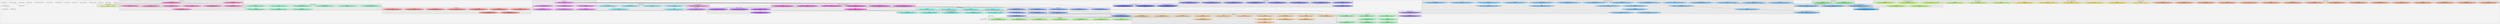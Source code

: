 digraph G {
    graph [rankdir=TB, clusterrank="local"];
    subgraph cluster_G {

        graph [style="filled,rounded",fillcolor="#80808018", label=""];
        detectron__utils__blob [label="detectron.utils.blob", style="filled", fillcolor="#ffffffb2", fontcolor="#000000", group="0"];
        detectron__utils__boxes [label="detectron.utils.boxes", style="filled", fillcolor="#ffffffb2", fontcolor="#000000", group="1"];
        detectron__utils__c2 [label="detectron.utils.c2", style="filled", fillcolor="#ffffffb2", fontcolor="#000000", group="2"];
        detectron__utils__collections [label="detectron.utils.collections", style="filled", fillcolor="#ffffffb2", fontcolor="#000000", group="3"];
        detectron__utils__colormap [label="detectron.utils.colormap", style="filled", fillcolor="#ffffffb2", fontcolor="#000000", group="4"];
        detectron__utils__coordinator [label="detectron.utils.coordinator", style="filled", fillcolor="#ffffffb2", fontcolor="#000000", group="5"];
        detectron__utils__env [label="detectron.utils.env", style="filled", fillcolor="#ffffffb2", fontcolor="#000000", group="6"];
        detectron__utils__image [label="detectron.utils.image", style="filled", fillcolor="#ffffffb2", fontcolor="#000000", group="7"];
        detectron__utils__io [label="detectron.utils.io", style="filled", fillcolor="#ffffffb2", fontcolor="#000000", group="8"];
        detectron__utils__keypoints [label="detectron.utils.keypoints", style="filled", fillcolor="#ffffffb2", fontcolor="#000000", group="9"];
        detectron__utils__logging [label="detectron.utils.logging", style="filled", fillcolor="#ffffffb2", fontcolor="#000000", group="10"];
        detectron__utils__lr_policy [label="detectron.utils.lr_policy", style="filled", fillcolor="#ffffffb2", fontcolor="#000000", group="11"];
        detectron__utils__model_convert_utils [label="detectron.utils.model_convert_utils", style="filled", fillcolor="#ffffffb2", fontcolor="#000000", group="12"];
        detectron__utils__net [label="detectron.utils.net", style="filled", fillcolor="#ffffffb2", fontcolor="#000000", group="13"];
        detectron__utils__segms [label="detectron.utils.segms", style="filled", fillcolor="#ffffffb2", fontcolor="#000000", group="14"];
        detectron__utils__subprocess [label="detectron.utils.subprocess", style="filled", fillcolor="#ffffffb2", fontcolor="#000000", group="15"];
        detectron__utils__timer [label="detectron.utils.timer", style="filled", fillcolor="#ffffffb2", fontcolor="#000000", group="16"];
        detectron__utils__train [label="detectron.utils.train", style="filled", fillcolor="#ffffffb2", fontcolor="#000000", group="17"];
        detectron__utils__training_stats [label="detectron.utils.training_stats", style="filled", fillcolor="#ffffffb2", fontcolor="#000000", group="18"];
        detectron__utils__vis [label="detectron.utils.vis", style="filled", fillcolor="#ffffffb2", fontcolor="#000000", group="19"];
        subgraph cluster_detectron__utils__blob {

            graph [style="filled,rounded",fillcolor="#80808018", label="detectron.utils.blob"];
            detectron__utils__blob__deserialize [label="deserialize\n(/home/avijit/github/Detectron/detectron/utils/blob.py:177)", style="filled", fillcolor="#ff6565b2", fontcolor="#000000", group="0"];
        }
        subgraph cluster_detectron__utils__blob {

            graph [style="filled,rounded",fillcolor="#80808018", label="detectron.utils.blob"];
            detectron__utils__blob__get_image_blob [label="get_image_blob\n(/home/avijit/github/Detectron/detectron/utils/blob.py:40)", style="filled", fillcolor="#ff6565b2", fontcolor="#000000", group="0"];
        }
        subgraph cluster_detectron__utils__blob {

            graph [style="filled,rounded",fillcolor="#80808018", label="detectron.utils.blob"];
            detectron__utils__blob__get_loss_gradients [label="get_loss_gradients\n(/home/avijit/github/Detectron/detectron/utils/blob.py:161)", style="filled", fillcolor="#ff6565b2", fontcolor="#000000", group="0"];
        }
        subgraph cluster_detectron__utils__blob {

            graph [style="filled,rounded",fillcolor="#80808018", label="detectron.utils.blob"];
            detectron__utils__blob__im_list_to_blob [label="im_list_to_blob\n(/home/avijit/github/Detectron/detectron/utils/blob.py:67)", style="filled", fillcolor="#ff6565b2", fontcolor="#000000", group="0"];
        }
        subgraph cluster_detectron__utils__blob {

            graph [style="filled,rounded",fillcolor="#80808018", label="detectron.utils.blob"];
            detectron__utils__blob__ones [label="ones\n(/home/avijit/github/Detectron/detectron/utils/blob.py:135)", style="filled", fillcolor="#ff6565b2", fontcolor="#000000", group="0"];
        }
        subgraph cluster_detectron__utils__blob {

            graph [style="filled,rounded",fillcolor="#80808018", label="detectron.utils.blob"];
            detectron__utils__blob__prep_im_for_blob [label="prep_im_for_blob\n(/home/avijit/github/Detectron/detectron/utils/blob.py:100)", style="filled", fillcolor="#ff6565b2", fontcolor="#000000", group="0"];
        }
        subgraph cluster_detectron__utils__blob {

            graph [style="filled,rounded",fillcolor="#80808018", label="detectron.utils.blob"];
            detectron__utils__blob__py_op_copy_blob [label="py_op_copy_blob\n(/home/avijit/github/Detectron/detectron/utils/blob.py:142)", style="filled", fillcolor="#ff6565b2", fontcolor="#000000", group="0"];
        }
        subgraph cluster_detectron__utils__blob {

            graph [style="filled,rounded",fillcolor="#80808018", label="detectron.utils.blob"];
            detectron__utils__blob__serialize [label="serialize\n(/home/avijit/github/Detectron/detectron/utils/blob.py:170)", style="filled", fillcolor="#ff6565b2", fontcolor="#000000", group="0"];
        }
        subgraph cluster_detectron__utils__blob {

            graph [style="filled,rounded",fillcolor="#80808018", label="detectron.utils.blob"];
            detectron__utils__blob__zeros [label="zeros\n(/home/avijit/github/Detectron/detectron/utils/blob.py:128)", style="filled", fillcolor="#ff6565b2", fontcolor="#000000", group="0"];
        }
        subgraph cluster_detectron__utils__boxes {

            graph [style="filled,rounded",fillcolor="#80808018", label="detectron.utils.boxes"];
            detectron__utils__boxes__aspect_ratio [label="aspect_ratio\n(/home/avijit/github/Detectron/detectron/utils/boxes.py:254)", style="filled", fillcolor="#ff9165b2", fontcolor="#000000", group="1"];
        }
        subgraph cluster_detectron__utils__boxes {

            graph [style="filled,rounded",fillcolor="#80808018", label="detectron.utils.boxes"];
            detectron__utils__boxes__bbox_transform [label="bbox_transform\n(/home/avijit/github/Detectron/detectron/utils/boxes.py:150)", style="filled", fillcolor="#ff9165b2", fontcolor="#000000", group="1"];
        }
        subgraph cluster_detectron__utils__boxes {

            graph [style="filled,rounded",fillcolor="#80808018", label="detectron.utils.boxes"];
            detectron__utils__boxes__bbox_transform_inv [label="bbox_transform_inv\n(/home/avijit/github/Detectron/detectron/utils/boxes.py:193)", style="filled", fillcolor="#ff9165b2", fontcolor="#000000", group="1"];
        }
        subgraph cluster_detectron__utils__boxes {

            graph [style="filled,rounded",fillcolor="#80808018", label="detectron.utils.boxes"];
            detectron__utils__boxes__box_voting [label="box_voting\n(/home/avijit/github/Detectron/detectron/utils/boxes.py:262)", style="filled", fillcolor="#ff9165b2", fontcolor="#000000", group="1"];
        }
        subgraph cluster_detectron__utils__boxes {

            graph [style="filled,rounded",fillcolor="#80808018", label="detectron.utils.boxes"];
            detectron__utils__boxes__boxes_area [label="boxes_area\n(/home/avijit/github/Detectron/detectron/utils/boxes.py:57)", style="filled", fillcolor="#ff9165b2", fontcolor="#000000", group="1"];
        }
        subgraph cluster_detectron__utils__boxes {

            graph [style="filled,rounded",fillcolor="#80808018", label="detectron.utils.boxes"];
            detectron__utils__boxes__clip_boxes_to_image [label="clip_boxes_to_image\n(/home/avijit/github/Detectron/detectron/utils/boxes.py:116)", style="filled", fillcolor="#ff9165b2", fontcolor="#000000", group="1"];
        }
        subgraph cluster_detectron__utils__boxes {

            graph [style="filled,rounded",fillcolor="#80808018", label="detectron.utils.boxes"];
            detectron__utils__boxes__clip_tiled_boxes [label="clip_tiled_boxes\n(/home/avijit/github/Detectron/detectron/utils/boxes.py:132)", style="filled", fillcolor="#ff9165b2", fontcolor="#000000", group="1"];
        }
        subgraph cluster_detectron__utils__boxes {

            graph [style="filled,rounded",fillcolor="#80808018", label="detectron.utils.boxes"];
            detectron__utils__boxes__clip_xyxy_to_image [label="clip_xyxy_to_image\n(/home/avijit/github/Detectron/detectron/utils/boxes.py:123)", style="filled", fillcolor="#ff9165b2", fontcolor="#000000", group="1"];
        }
        subgraph cluster_detectron__utils__boxes {

            graph [style="filled,rounded",fillcolor="#80808018", label="detectron.utils.boxes"];
            detectron__utils__boxes__expand_boxes [label="expand_boxes\n(/home/avijit/github/Detectron/detectron/utils/boxes.py:227)", style="filled", fillcolor="#ff9165b2", fontcolor="#000000", group="1"];
        }
        subgraph cluster_detectron__utils__boxes {

            graph [style="filled,rounded",fillcolor="#80808018", label="detectron.utils.boxes"];
            detectron__utils__boxes__filter_small_boxes [label="filter_small_boxes\n(/home/avijit/github/Detectron/detectron/utils/boxes.py:108)", style="filled", fillcolor="#ff9165b2", fontcolor="#000000", group="1"];
        }
        subgraph cluster_detectron__utils__boxes {

            graph [style="filled,rounded",fillcolor="#80808018", label="detectron.utils.boxes"];
            detectron__utils__boxes__flip_boxes [label="flip_boxes\n(/home/avijit/github/Detectron/detectron/utils/boxes.py:246)", style="filled", fillcolor="#ff9165b2", fontcolor="#000000", group="1"];
        }
        subgraph cluster_detectron__utils__boxes {

            graph [style="filled,rounded",fillcolor="#80808018", label="detectron.utils.boxes"];
            detectron__utils__boxes__nms [label="nms\n(/home/avijit/github/Detectron/detectron/utils/boxes.py:314)", style="filled", fillcolor="#ff9165b2", fontcolor="#000000", group="1"];
        }
        subgraph cluster_detectron__utils__boxes {

            graph [style="filled,rounded",fillcolor="#80808018", label="detectron.utils.boxes"];
            detectron__utils__boxes__soft_nms [label="soft_nms\n(/home/avijit/github/Detectron/detectron/utils/boxes.py:321)", style="filled", fillcolor="#ff9165b2", fontcolor="#000000", group="1"];
        }
        subgraph cluster_detectron__utils__boxes {

            graph [style="filled,rounded",fillcolor="#80808018", label="detectron.utils.boxes"];
            detectron__utils__boxes__unique_boxes [label="unique_boxes\n(/home/avijit/github/Detectron/detectron/utils/boxes.py:66)", style="filled", fillcolor="#ff9165b2", fontcolor="#000000", group="1"];
        }
        subgraph cluster_detectron__utils__boxes {

            graph [style="filled,rounded",fillcolor="#80808018", label="detectron.utils.boxes"];
            detectron__utils__boxes__xywh_to_xyxy [label="xywh_to_xyxy\n(/home/avijit/github/Detectron/detectron/utils/boxes.py:74)", style="filled", fillcolor="#ff9165b2", fontcolor="#000000", group="1"];
        }
        subgraph cluster_detectron__utils__boxes {

            graph [style="filled,rounded",fillcolor="#80808018", label="detectron.utils.boxes"];
            detectron__utils__boxes__xyxy_to_xywh [label="xyxy_to_xywh\n(/home/avijit/github/Detectron/detectron/utils/boxes.py:92)", style="filled", fillcolor="#ff9165b2", fontcolor="#000000", group="1"];
        }
        subgraph cluster_detectron__utils__c2 {

            graph [style="filled,rounded",fillcolor="#80808018", label="detectron.utils.c2"];
            detectron__utils__c2__BlobReferenceList [label="BlobReferenceList\n(/home/avijit/github/Detectron/detectron/utils/c2.py:82)", style="filled", fillcolor="#ffbd65b2", fontcolor="#000000", group="2"];
        }
        subgraph cluster_detectron__utils__c2 {

            graph [style="filled,rounded",fillcolor="#80808018", label="detectron.utils.c2"];
            detectron__utils__c2__CpuScope [label="CpuScope\n(/home/avijit/github/Detectron/detectron/utils/c2.py:129)", style="filled", fillcolor="#ffbd65b2", fontcolor="#000000", group="2"];
        }
        subgraph cluster_detectron__utils__c2 {

            graph [style="filled,rounded",fillcolor="#80808018", label="detectron.utils.c2"];
            detectron__utils__c2__CudaDevice [label="CudaDevice\n(/home/avijit/github/Detectron/detectron/utils/c2.py:137)", style="filled", fillcolor="#ffbd65b2", fontcolor="#000000", group="2"];
        }
        subgraph cluster_detectron__utils__c2 {

            graph [style="filled,rounded",fillcolor="#80808018", label="detectron.utils.c2"];
            detectron__utils__c2__CudaScope [label="CudaScope\n(/home/avijit/github/Detectron/detectron/utils/c2.py:121)", style="filled", fillcolor="#ffbd65b2", fontcolor="#000000", group="2"];
        }
        subgraph cluster_detectron__utils__c2 {

            graph [style="filled,rounded",fillcolor="#80808018", label="detectron.utils.c2"];
            detectron__utils__c2__GpuNameScope [label="GpuNameScope\n(/home/avijit/github/Detectron/detectron/utils/c2.py:114)", style="filled", fillcolor="#ffbd65b2", fontcolor="#000000", group="2"];
        }
        subgraph cluster_detectron__utils__c2 {

            graph [style="filled,rounded",fillcolor="#80808018", label="detectron.utils.c2"];
            detectron__utils__c2__NamedCudaScope [label="NamedCudaScope\n(/home/avijit/github/Detectron/detectron/utils/c2.py:105)", style="filled", fillcolor="#ffbd65b2", fontcolor="#000000", group="2"];
        }
        subgraph cluster_detectron__utils__c2 {

            graph [style="filled,rounded",fillcolor="#80808018", label="detectron.utils.c2"];
            detectron__utils__c2__SuffixNet [label="SuffixNet\n(/home/avijit/github/Detectron/detectron/utils/c2.py:53)", style="filled", fillcolor="#ffbd65b2", fontcolor="#000000", group="2"];
        }
        subgraph cluster_detectron__utils__c2 {

            graph [style="filled,rounded",fillcolor="#80808018", label="detectron.utils.c2"];
            detectron__utils__c2__UnscopeName [label="UnscopeName\n(/home/avijit/github/Detectron/detectron/utils/c2.py:97)", style="filled", fillcolor="#ffbd65b2", fontcolor="#000000", group="2"];
        }
        subgraph cluster_detectron__utils__c2 {

            graph [style="filled,rounded",fillcolor="#80808018", label="detectron.utils.c2"];
            detectron__utils__c2__const_fill [label="const_fill\n(/home/avijit/github/Detectron/detectron/utils/c2.py:147)", style="filled", fillcolor="#ffbd65b2", fontcolor="#000000", group="2"];
        }
        subgraph cluster_detectron__utils__c2 {

            graph [style="filled,rounded",fillcolor="#80808018", label="detectron.utils.c2"];
            detectron__utils__c2__gauss_fill [label="gauss_fill\n(/home/avijit/github/Detectron/detectron/utils/c2.py:142)", style="filled", fillcolor="#ffbd65b2", fontcolor="#000000", group="2"];
        }
        subgraph cluster_detectron__utils__c2 {

            graph [style="filled,rounded",fillcolor="#80808018", label="detectron.utils.c2"];
            detectron__utils__c2__get_nvidia_info [label="get_nvidia_info\n(/home/avijit/github/Detectron/detectron/utils/c2.py:152)", style="filled", fillcolor="#ffbd65b2", fontcolor="#000000", group="2"];
        }
        subgraph cluster_detectron__utils__c2 {

            graph [style="filled,rounded",fillcolor="#80808018", label="detectron.utils.c2"];
            detectron__utils__c2__get_nvidia_smi_output [label="get_nvidia_smi_output\n(/home/avijit/github/Detectron/detectron/utils/c2.py:160)", style="filled", fillcolor="#ffbd65b2", fontcolor="#000000", group="2"];
        }
        subgraph cluster_detectron__utils__c2 {

            graph [style="filled,rounded",fillcolor="#80808018", label="detectron.utils.c2"];
            detectron__utils__c2__import_contrib_ops [label="import_contrib_ops\n(/home/avijit/github/Detectron/detectron/utils/c2.py:36)", style="filled", fillcolor="#ffbd65b2", fontcolor="#000000", group="2"];
        }
        subgraph cluster_detectron__utils__c2 {

            graph [style="filled,rounded",fillcolor="#80808018", label="detectron.utils.c2"];
            detectron__utils__c2__import_custom_ops [label="import_custom_ops\n(/home/avijit/github/Detectron/detectron/utils/c2.py:47)", style="filled", fillcolor="#ffbd65b2", fontcolor="#000000", group="2"];
        }
        subgraph cluster_detectron__utils__c2 {

            graph [style="filled,rounded",fillcolor="#80808018", label="detectron.utils.c2"];
            detectron__utils__c2__import_detectron_ops [label="import_detectron_ops\n(/home/avijit/github/Detectron/detectron/utils/c2.py:41)", style="filled", fillcolor="#ffbd65b2", fontcolor="#000000", group="2"];
        }
        subgraph cluster_detectron__utils__collections {

            graph [style="filled,rounded",fillcolor="#80808018", label="detectron.utils.collections"];
            detectron__utils__collections__AttrDict [label="AttrDict\n(/home/avijit/github/Detectron/detectron/utils/collections.py:24)", style="filled", fillcolor="#ffe965b2", fontcolor="#000000", group="3"];
        }
        subgraph cluster_detectron__utils__collections__AttrDict {

            graph [style="filled,rounded",fillcolor="#80808018", label="detectron.utils.collections.AttrDict"];
            detectron__utils__collections__AttrDict____getattr__ [label="__getattr__\n(/home/avijit/github/Detectron/detectron/utils/collections.py:32)", style="filled", fillcolor="#ffe132b2", fontcolor="#000000", group="3"];
        }
        subgraph cluster_detectron__utils__collections__AttrDict {

            graph [style="filled,rounded",fillcolor="#80808018", label="detectron.utils.collections.AttrDict"];
            detectron__utils__collections__AttrDict____init__ [label="__init__\n(/home/avijit/github/Detectron/detectron/utils/collections.py:28)", style="filled", fillcolor="#ffe132b2", fontcolor="#000000", group="3"];
        }
        subgraph cluster_detectron__utils__collections__AttrDict {

            graph [style="filled,rounded",fillcolor="#80808018", label="detectron.utils.collections.AttrDict"];
            detectron__utils__collections__AttrDict____setattr__ [label="__setattr__\n(/home/avijit/github/Detectron/detectron/utils/collections.py:40)", style="filled", fillcolor="#ffe132b2", fontcolor="#000000", group="3"];
        }
        subgraph cluster_detectron__utils__collections__AttrDict {

            graph [style="filled,rounded",fillcolor="#80808018", label="detectron.utils.collections.AttrDict"];
            detectron__utils__collections__AttrDict__immutable [label="immutable\n(/home/avijit/github/Detectron/detectron/utils/collections.py:52)", style="filled", fillcolor="#ffe132b2", fontcolor="#000000", group="3"];
        }
        subgraph cluster_detectron__utils__collections__AttrDict {

            graph [style="filled,rounded",fillcolor="#80808018", label="detectron.utils.collections.AttrDict"];
            detectron__utils__collections__AttrDict__is_immutable [label="is_immutable\n(/home/avijit/github/Detectron/detectron/utils/collections.py:65)", style="filled", fillcolor="#ffe132b2", fontcolor="#000000", group="3"];
        }
        subgraph cluster_detectron__utils__colormap {

            graph [style="filled,rounded",fillcolor="#80808018", label="detectron.utils.colormap"];
            detectron__utils__colormap__colormap [label="colormap\n(/home/avijit/github/Detectron/detectron/utils/colormap.py:26)", style="filled", fillcolor="#e9ff65b2", fontcolor="#000000", group="4"];
        }
        subgraph cluster_detectron__utils__coordinator {

            graph [style="filled,rounded",fillcolor="#80808018", label="detectron.utils.coordinator"];
            detectron__utils__coordinator__Coordinator [label="Coordinator\n(/home/avijit/github/Detectron/detectron/utils/coordinator.py:32)", style="filled", fillcolor="#bdff65b2", fontcolor="#000000", group="5"];
        }
        subgraph cluster_detectron__utils__coordinator {

            graph [style="filled,rounded",fillcolor="#80808018", label="detectron.utils.coordinator"];
            detectron__utils__coordinator__coordinated_get [label="coordinated_get\n(/home/avijit/github/Detectron/detectron/utils/coordinator.py:57)", style="filled", fillcolor="#bdff65b2", fontcolor="#000000", group="5"];
        }
        subgraph cluster_detectron__utils__coordinator {

            graph [style="filled,rounded",fillcolor="#80808018", label="detectron.utils.coordinator"];
            detectron__utils__coordinator__coordinated_put [label="coordinated_put\n(/home/avijit/github/Detectron/detectron/utils/coordinator.py:66)", style="filled", fillcolor="#bdff65b2", fontcolor="#000000", group="5"];
        }
        subgraph cluster_detectron__utils__coordinator__Coordinator {

            graph [style="filled,rounded",fillcolor="#80808018", label="detectron.utils.coordinator.Coordinator"];
            detectron__utils__coordinator__Coordinator____init__ [label="__init__\n(/home/avijit/github/Detectron/detectron/utils/coordinator.py:34)", style="filled", fillcolor="#a7ff32b2", fontcolor="#000000", group="5"];
        }
        subgraph cluster_detectron__utils__coordinator__Coordinator {

            graph [style="filled,rounded",fillcolor="#80808018", label="detectron.utils.coordinator.Coordinator"];
            detectron__utils__coordinator__Coordinator__request_stop [label="request_stop\n(/home/avijit/github/Detectron/detectron/utils/coordinator.py:37)", style="filled", fillcolor="#a7ff32b2", fontcolor="#000000", group="5"];
        }
        subgraph cluster_detectron__utils__coordinator__Coordinator {

            graph [style="filled,rounded",fillcolor="#80808018", label="detectron.utils.coordinator.Coordinator"];
            detectron__utils__coordinator__Coordinator__should_stop [label="should_stop\n(/home/avijit/github/Detectron/detectron/utils/coordinator.py:41)", style="filled", fillcolor="#a7ff32b2", fontcolor="#000000", group="5"];
        }
        subgraph cluster_detectron__utils__coordinator__Coordinator {

            graph [style="filled,rounded",fillcolor="#80808018", label="detectron.utils.coordinator.Coordinator"];
            detectron__utils__coordinator__Coordinator__stop_on_exception [label="stop_on_exception\n(/home/avijit/github/Detectron/detectron/utils/coordinator.py:47)", style="filled", fillcolor="#a7ff32b2", fontcolor="#000000", group="5"];
        }
        subgraph cluster_detectron__utils__coordinator__Coordinator {

            graph [style="filled,rounded",fillcolor="#80808018", label="detectron.utils.coordinator.Coordinator"];
            detectron__utils__coordinator__Coordinator__wait_for_stop [label="wait_for_stop\n(/home/avijit/github/Detectron/detectron/utils/coordinator.py:44)", style="filled", fillcolor="#a7ff32b2", fontcolor="#000000", group="5"];
        }
        subgraph cluster_detectron__utils__env {

            graph [style="filled,rounded",fillcolor="#80808018", label="detectron.utils.env"];
            detectron__utils__env__exit_on_error [label="exit_on_error\n(/home/avijit/github/Detectron/detectron/utils/env.py:50)", style="filled", fillcolor="#91ff65b2", fontcolor="#000000", group="6"];
        }
        subgraph cluster_detectron__utils__env {

            graph [style="filled,rounded",fillcolor="#80808018", label="detectron.utils.env"];
            detectron__utils__env__get_custom_ops_lib [label="get_custom_ops_lib\n(/home/avijit/github/Detectron/detectron/utils/env.py:78)", style="filled", fillcolor="#91ff65b2", fontcolor="#000000", group="6"];
        }
        subgraph cluster_detectron__utils__env {

            graph [style="filled,rounded",fillcolor="#80808018", label="detectron.utils.env"];
            detectron__utils__env__get_detectron_ops_lib [label="get_detectron_ops_lib\n(/home/avijit/github/Detectron/detectron/utils/env.py:62)", style="filled", fillcolor="#91ff65b2", fontcolor="#000000", group="6"];
        }
        subgraph cluster_detectron__utils__env {

            graph [style="filled,rounded",fillcolor="#80808018", label="detectron.utils.env"];
            detectron__utils__env__get_py_bin_ext [label="get_py_bin_ext\n(/home/avijit/github/Detectron/detectron/utils/env.py:38)", style="filled", fillcolor="#91ff65b2", fontcolor="#000000", group="6"];
        }
        subgraph cluster_detectron__utils__env {

            graph [style="filled,rounded",fillcolor="#80808018", label="detectron.utils.env"];
            detectron__utils__env__get_runtime_dir [label="get_runtime_dir\n(/home/avijit/github/Detectron/detectron/utils/env.py:33)", style="filled", fillcolor="#91ff65b2", fontcolor="#000000", group="6"];
        }
        subgraph cluster_detectron__utils__env {

            graph [style="filled,rounded",fillcolor="#80808018", label="detectron.utils.env"];
            detectron__utils__env__import_nccl_ops [label="import_nccl_ops\n(/home/avijit/github/Detectron/detectron/utils/env.py:55)", style="filled", fillcolor="#91ff65b2", fontcolor="#000000", group="6"];
        }
        subgraph cluster_detectron__utils__env {

            graph [style="filled,rounded",fillcolor="#80808018", label="detectron.utils.env"];
            detectron__utils__env__set_up_matplotlib [label="set_up_matplotlib\n(/home/avijit/github/Detectron/detectron/utils/env.py:43)", style="filled", fillcolor="#91ff65b2", fontcolor="#000000", group="6"];
        }
        subgraph cluster_detectron__utils__image {

            graph [style="filled,rounded",fillcolor="#80808018", label="detectron.utils.image"];
            detectron__utils__image__aspect_ratio_abs [label="aspect_ratio_abs\n(/home/avijit/github/Detectron/detectron/utils/image.py:35)", style="filled", fillcolor="#65ff65b2", fontcolor="#000000", group="7"];
        }
        subgraph cluster_detectron__utils__image {

            graph [style="filled,rounded",fillcolor="#80808018", label="detectron.utils.image"];
            detectron__utils__image__aspect_ratio_rel [label="aspect_ratio_rel\n(/home/avijit/github/Detectron/detectron/utils/image.py:27)", style="filled", fillcolor="#65ff65b2", fontcolor="#000000", group="7"];
        }
        subgraph cluster_detectron__utils__io {

            graph [style="filled,rounded",fillcolor="#80808018", label="detectron.utils.io"];
            detectron__utils__io___get_file_md5sum [label="_get_file_md5sum\n(/home/avijit/github/Detectron/detectron/utils/io.py:159)", style="filled", fillcolor="#65ff91b2", fontcolor="#000000", group="8"];
        }
        subgraph cluster_detectron__utils__io {

            graph [style="filled,rounded",fillcolor="#80808018", label="detectron.utils.io"];
            detectron__utils__io___get_reference_md5sum [label="_get_reference_md5sum\n(/home/avijit/github/Detectron/detectron/utils/io.py:167)", style="filled", fillcolor="#65ff91b2", fontcolor="#000000", group="8"];
        }
        subgraph cluster_detectron__utils__io {

            graph [style="filled,rounded",fillcolor="#80808018", label="detectron.utils.io"];
            detectron__utils__io___progress_bar [label="_progress_bar\n(/home/avijit/github/Detectron/detectron/utils/io.py:111)", style="filled", fillcolor="#65ff91b2", fontcolor="#000000", group="8"];
        }
        subgraph cluster_detectron__utils__io {

            graph [style="filled,rounded",fillcolor="#80808018", label="detectron.utils.io"];
            detectron__utils__io__assert_cache_file_is_ok [label="assert_cache_file_is_ok\n(/home/avijit/github/Detectron/detectron/utils/io.py:97)", style="filled", fillcolor="#65ff91b2", fontcolor="#000000", group="8"];
        }
        subgraph cluster_detectron__utils__io {

            graph [style="filled,rounded",fillcolor="#80808018", label="detectron.utils.io"];
            detectron__utils__io__cache_url [label="cache_url\n(/home/avijit/github/Detectron/detectron/utils/io.py:65)", style="filled", fillcolor="#65ff91b2", fontcolor="#000000", group="8"];
        }
        subgraph cluster_detectron__utils__io {

            graph [style="filled,rounded",fillcolor="#80808018", label="detectron.utils.io"];
            detectron__utils__io__download_url [label="download_url\n(/home/avijit/github/Detectron/detectron/utils/io.py:131)", style="filled", fillcolor="#65ff91b2", fontcolor="#000000", group="8"];
        }
        subgraph cluster_detectron__utils__io {

            graph [style="filled,rounded",fillcolor="#80808018", label="detectron.utils.io"];
            detectron__utils__io__load_object [label="load_object\n(/home/avijit/github/Detectron/detectron/utils/io.py:51)", style="filled", fillcolor="#65ff91b2", fontcolor="#000000", group="8"];
        }
        subgraph cluster_detectron__utils__io {

            graph [style="filled,rounded",fillcolor="#80808018", label="detectron.utils.io"];
            detectron__utils__io__save_object [label="save_object\n(/home/avijit/github/Detectron/detectron/utils/io.py:37)", style="filled", fillcolor="#65ff91b2", fontcolor="#000000", group="8"];
        }
        subgraph cluster_detectron__utils__keypoints {

            graph [style="filled,rounded",fillcolor="#80808018", label="detectron.utils.keypoints"];
            detectron__utils__keypoints__compute_oks [label="compute_oks\n(/home/avijit/github/Detectron/detectron/utils/keypoints.py:243)", style="filled", fillcolor="#65ffbdb2", fontcolor="#000000", group="9"];
        }
        subgraph cluster_detectron__utils__keypoints {

            graph [style="filled,rounded",fillcolor="#80808018", label="detectron.utils.keypoints"];
            detectron__utils__keypoints__flip_heatmaps [label="flip_heatmaps\n(/home/avijit/github/Detectron/detectron/utils/keypoints.py:90)", style="filled", fillcolor="#65ffbdb2", fontcolor="#000000", group="9"];
        }
        subgraph cluster_detectron__utils__keypoints {

            graph [style="filled,rounded",fillcolor="#80808018", label="detectron.utils.keypoints"];
            detectron__utils__keypoints__flip_keypoints [label="flip_keypoints\n(/home/avijit/github/Detectron/detectron/utils/keypoints.py:71)", style="filled", fillcolor="#65ffbdb2", fontcolor="#000000", group="9"];
        }
        subgraph cluster_detectron__utils__keypoints {

            graph [style="filled,rounded",fillcolor="#80808018", label="detectron.utils.keypoints"];
            detectron__utils__keypoints__get_keypoints [label="get_keypoints\n(/home/avijit/github/Detectron/detectron/utils/keypoints.py:30)", style="filled", fillcolor="#65ffbdb2", fontcolor="#000000", group="9"];
        }
        subgraph cluster_detectron__utils__keypoints {

            graph [style="filled,rounded",fillcolor="#80808018", label="detectron.utils.keypoints"];
            detectron__utils__keypoints__get_person_class_index [label="get_person_class_index\n(/home/avijit/github/Detectron/detectron/utils/keypoints.py:66)", style="filled", fillcolor="#65ffbdb2", fontcolor="#000000", group="9"];
        }
        subgraph cluster_detectron__utils__keypoints {

            graph [style="filled,rounded",fillcolor="#80808018", label="detectron.utils.keypoints"];
            detectron__utils__keypoints__heatmaps_to_keypoints [label="heatmaps_to_keypoints\n(/home/avijit/github/Detectron/detectron/utils/keypoints.py:103)", style="filled", fillcolor="#65ffbdb2", fontcolor="#000000", group="9"];
        }
        subgraph cluster_detectron__utils__keypoints {

            graph [style="filled,rounded",fillcolor="#80808018", label="detectron.utils.keypoints"];
            detectron__utils__keypoints__keypoints_to_heatmap_labels [label="keypoints_to_heatmap_labels\n(/home/avijit/github/Detectron/detectron/utils/keypoints.py:160)", style="filled", fillcolor="#65ffbdb2", fontcolor="#000000", group="9"];
        }
        subgraph cluster_detectron__utils__keypoints {

            graph [style="filled,rounded",fillcolor="#80808018", label="detectron.utils.keypoints"];
            detectron__utils__keypoints__nms_oks [label="nms_oks\n(/home/avijit/github/Detectron/detectron/utils/keypoints.py:225)", style="filled", fillcolor="#65ffbdb2", fontcolor="#000000", group="9"];
        }
        subgraph cluster_detectron__utils__keypoints {

            graph [style="filled,rounded",fillcolor="#80808018", label="detectron.utils.keypoints"];
            detectron__utils__keypoints__scores_to_probs [label="scores_to_probs\n(/home/avijit/github/Detectron/detectron/utils/keypoints.py:214)", style="filled", fillcolor="#65ffbdb2", fontcolor="#000000", group="9"];
        }
        subgraph cluster_detectron__utils__logging {

            graph [style="filled,rounded",fillcolor="#80808018", label="detectron.utils.logging"];
            detectron__utils__logging__SmoothedValue [label="SmoothedValue\n(/home/avijit/github/Detectron/detectron/utils/logging.py:41)", style="filled", fillcolor="#65ffe9b2", fontcolor="#000000", group="10"];
        }
        subgraph cluster_detectron__utils__logging {

            graph [style="filled,rounded",fillcolor="#80808018", label="detectron.utils.logging"];
            detectron__utils__logging__log_json_stats [label="log_json_stats\n(/home/avijit/github/Detectron/detectron/utils/logging.py:32)", style="filled", fillcolor="#65ffe9b2", fontcolor="#000000", group="10"];
        }
        subgraph cluster_detectron__utils__logging {

            graph [style="filled,rounded",fillcolor="#80808018", label="detectron.utils.logging"];
            detectron__utils__logging__send_email [label="send_email\n(/home/avijit/github/Detectron/detectron/utils/logging.py:68)", style="filled", fillcolor="#65ffe9b2", fontcolor="#000000", group="10"];
        }
        subgraph cluster_detectron__utils__logging {

            graph [style="filled,rounded",fillcolor="#80808018", label="detectron.utils.logging"];
            detectron__utils__logging__setup_logging [label="setup_logging\n(/home/avijit/github/Detectron/detectron/utils/logging.py:76)", style="filled", fillcolor="#65ffe9b2", fontcolor="#000000", group="10"];
        }
        subgraph cluster_detectron__utils__logging__SmoothedValue {

            graph [style="filled,rounded",fillcolor="#80808018", label="detectron.utils.logging.SmoothedValue"];
            detectron__utils__logging__SmoothedValue__AddValue [label="AddValue\n(/home/avijit/github/Detectron/detectron/utils/logging.py:52)", style="filled", fillcolor="#32ffe1b2", fontcolor="#000000", group="10"];
        }
        subgraph cluster_detectron__utils__logging__SmoothedValue {

            graph [style="filled,rounded",fillcolor="#80808018", label="detectron.utils.logging.SmoothedValue"];
            detectron__utils__logging__SmoothedValue__GetAverageValue [label="GetAverageValue\n(/home/avijit/github/Detectron/detectron/utils/logging.py:61)", style="filled", fillcolor="#32ffe1b2", fontcolor="#000000", group="10"];
        }
        subgraph cluster_detectron__utils__logging__SmoothedValue {

            graph [style="filled,rounded",fillcolor="#80808018", label="detectron.utils.logging.SmoothedValue"];
            detectron__utils__logging__SmoothedValue__GetGlobalAverageValue [label="GetGlobalAverageValue\n(/home/avijit/github/Detectron/detectron/utils/logging.py:64)", style="filled", fillcolor="#32ffe1b2", fontcolor="#000000", group="10"];
        }
        subgraph cluster_detectron__utils__logging__SmoothedValue {

            graph [style="filled,rounded",fillcolor="#80808018", label="detectron.utils.logging.SmoothedValue"];
            detectron__utils__logging__SmoothedValue__GetMedianValue [label="GetMedianValue\n(/home/avijit/github/Detectron/detectron/utils/logging.py:58)", style="filled", fillcolor="#32ffe1b2", fontcolor="#000000", group="10"];
        }
        subgraph cluster_detectron__utils__logging__SmoothedValue {

            graph [style="filled,rounded",fillcolor="#80808018", label="detectron.utils.logging.SmoothedValue"];
            detectron__utils__logging__SmoothedValue____init__ [label="__init__\n(/home/avijit/github/Detectron/detectron/utils/logging.py:46)", style="filled", fillcolor="#32ffe1b2", fontcolor="#000000", group="10"];
        }
        subgraph cluster_detectron__utils__lr_policy {

            graph [style="filled,rounded",fillcolor="#80808018", label="detectron.utils.lr_policy"];
            detectron__utils__lr_policy__get_lr_at_iter [label="get_lr_at_iter\n(/home/avijit/github/Detectron/detectron/utils/lr_policy.py:28)", style="filled", fillcolor="#65e9ffb2", fontcolor="#000000", group="11"];
        }
        subgraph cluster_detectron__utils__lr_policy {

            graph [style="filled,rounded",fillcolor="#80808018", label="detectron.utils.lr_policy"];
            detectron__utils__lr_policy__get_lr_func [label="get_lr_func\n(/home/avijit/github/Detectron/detectron/utils/lr_policy.py:108)", style="filled", fillcolor="#65e9ffb2", fontcolor="#000000", group="11"];
        }
        subgraph cluster_detectron__utils__lr_policy {

            graph [style="filled,rounded",fillcolor="#80808018", label="detectron.utils.lr_policy"];
            detectron__utils__lr_policy__get_step_index [label="get_step_index\n(/home/avijit/github/Detectron/detectron/utils/lr_policy.py:98)", style="filled", fillcolor="#65e9ffb2", fontcolor="#000000", group="11"];
        }
        subgraph cluster_detectron__utils__lr_policy {

            graph [style="filled,rounded",fillcolor="#80808018", label="detectron.utils.lr_policy"];
            detectron__utils__lr_policy__lr_func_step [label="lr_func_step\n(/home/avijit/github/Detectron/detectron/utils/lr_policy.py:86)", style="filled", fillcolor="#65e9ffb2", fontcolor="#000000", group="11"];
        }
        subgraph cluster_detectron__utils__lr_policy {

            graph [style="filled,rounded",fillcolor="#80808018", label="detectron.utils.lr_policy"];
            detectron__utils__lr_policy__lr_func_steps_with_decay [label="lr_func_steps_with_decay\n(/home/avijit/github/Detectron/detectron/utils/lr_policy.py:67)", style="filled", fillcolor="#65e9ffb2", fontcolor="#000000", group="11"];
        }
        subgraph cluster_detectron__utils__lr_policy {

            graph [style="filled,rounded",fillcolor="#80808018", label="detectron.utils.lr_policy"];
            detectron__utils__lr_policy__lr_func_steps_with_lrs [label="lr_func_steps_with_lrs\n(/home/avijit/github/Detectron/detectron/utils/lr_policy.py:50)", style="filled", fillcolor="#65e9ffb2", fontcolor="#000000", group="11"];
        }
        subgraph cluster_detectron__utils__model_convert_utils {

            graph [style="filled,rounded",fillcolor="#80808018", label="detectron.utils.model_convert_utils"];
            detectron__utils__model_convert_utils__OpFilter [label="OpFilter\n(/home/avijit/github/Detectron/detectron/utils/model_convert_utils.py:31)", style="filled", fillcolor="#65bdffb2", fontcolor="#000000", group="12"];
        }
        subgraph cluster_detectron__utils__model_convert_utils {

            graph [style="filled,rounded",fillcolor="#80808018", label="detectron.utils.model_convert_utils"];
            detectron__utils__model_convert_utils__add_tensor [label="add_tensor\n(/home/avijit/github/Detectron/detectron/utils/model_convert_utils.py:274)", style="filled", fillcolor="#65bdffb2", fontcolor="#000000", group="12"];
        }
        subgraph cluster_detectron__utils__model_convert_utils {

            graph [style="filled,rounded",fillcolor="#80808018", label="detectron.utils.model_convert_utils"];
            detectron__utils__model_convert_utils__blob_uses [label="blob_uses\n(/home/avijit/github/Detectron/detectron/utils/model_convert_utils.py:144)", style="filled", fillcolor="#65bdffb2", fontcolor="#000000", group="12"];
        }
        subgraph cluster_detectron__utils__model_convert_utils {

            graph [style="filled,rounded",fillcolor="#80808018", label="detectron.utils.model_convert_utils"];
            detectron__utils__model_convert_utils__compare_model [label="compare_model\n(/home/avijit/github/Detectron/detectron/utils/model_convert_utils.py:357)", style="filled", fillcolor="#65bdffb2", fontcolor="#000000", group="12"];
        }
        subgraph cluster_detectron__utils__model_convert_utils {

            graph [style="filled,rounded",fillcolor="#80808018", label="detectron.utils.model_convert_utils"];
            detectron__utils__model_convert_utils__convert_op_in_ops [label="convert_op_in_ops\n(/home/avijit/github/Detectron/detectron/utils/model_convert_utils.py:95)", style="filled", fillcolor="#65bdffb2", fontcolor="#000000", group="12"];
        }
        subgraph cluster_detectron__utils__model_convert_utils {

            graph [style="filled,rounded",fillcolor="#80808018", label="detectron.utils.model_convert_utils"];
            detectron__utils__model_convert_utils__convert_op_in_proto [label="convert_op_in_proto\n(/home/avijit/github/Detectron/detectron/utils/model_convert_utils.py:112)", style="filled", fillcolor="#65bdffb2", fontcolor="#000000", group="12"];
        }
        subgraph cluster_detectron__utils__model_convert_utils {

            graph [style="filled,rounded",fillcolor="#80808018", label="detectron.utils.model_convert_utils"];
            detectron__utils__model_convert_utils__create_input_blobs_for_net [label="create_input_blobs_for_net\n(/home/avijit/github/Detectron/detectron/utils/model_convert_utils.py:350)", style="filled", fillcolor="#65bdffb2", fontcolor="#000000", group="12"];
        }
        subgraph cluster_detectron__utils__model_convert_utils {

            graph [style="filled,rounded",fillcolor="#80808018", label="detectron.utils.model_convert_utils"];
            detectron__utils__model_convert_utils__filter_op [label="filter_op\n(/home/avijit/github/Detectron/detectron/utils/model_convert_utils.py:64)", style="filled", fillcolor="#65bdffb2", fontcolor="#000000", group="12"];
        }
        subgraph cluster_detectron__utils__model_convert_utils {

            graph [style="filled,rounded",fillcolor="#80808018", label="detectron.utils.model_convert_utils"];
            detectron__utils__model_convert_utils__fuse_affine [label="fuse_affine\n(/home/avijit/github/Detectron/detectron/utils/model_convert_utils.py:238)", style="filled", fillcolor="#65bdffb2", fontcolor="#000000", group="12"];
        }
        subgraph cluster_detectron__utils__model_convert_utils {

            graph [style="filled,rounded",fillcolor="#80808018", label="detectron.utils.model_convert_utils"];
            detectron__utils__model_convert_utils__fuse_first_affine [label="fuse_first_affine\n(/home/avijit/github/Detectron/detectron/utils/model_convert_utils.py:152)", style="filled", fillcolor="#65bdffb2", fontcolor="#000000", group="12"];
        }
        subgraph cluster_detectron__utils__model_convert_utils {

            graph [style="filled,rounded",fillcolor="#80808018", label="detectron.utils.model_convert_utils"];
            detectron__utils__model_convert_utils__fuse_net [label="fuse_net\n(/home/avijit/github/Detectron/detectron/utils/model_convert_utils.py:255)", style="filled", fillcolor="#65bdffb2", fontcolor="#000000", group="12"];
        }
        subgraph cluster_detectron__utils__model_convert_utils {

            graph [style="filled,rounded",fillcolor="#80808018", label="detectron.utils.model_convert_utils"];
            detectron__utils__model_convert_utils__fuse_net_affine [label="fuse_net_affine\n(/home/avijit/github/Detectron/detectron/utils/model_convert_utils.py:270)", style="filled", fillcolor="#65bdffb2", fontcolor="#000000", group="12"];
        }
        subgraph cluster_detectron__utils__model_convert_utils {

            graph [style="filled,rounded",fillcolor="#80808018", label="detectron.utils.model_convert_utils"];
            detectron__utils__model_convert_utils__gen_init_net_from_blobs [label="gen_init_net_from_blobs\n(/home/avijit/github/Detectron/detectron/utils/model_convert_utils.py:307)", style="filled", fillcolor="#65bdffb2", fontcolor="#000000", group="12"];
        }
        subgraph cluster_detectron__utils__model_convert_utils {

            graph [style="filled,rounded",fillcolor="#80808018", label="detectron.utils.model_convert_utils"];
            detectron__utils__model_convert_utils__get_device_option_cpu [label="get_device_option_cpu\n(/home/avijit/github/Detectron/detectron/utils/model_convert_utils.py:338)", style="filled", fillcolor="#65bdffb2", fontcolor="#000000", group="12"];
        }
        subgraph cluster_detectron__utils__model_convert_utils {

            graph [style="filled,rounded",fillcolor="#80808018", label="detectron.utils.model_convert_utils"];
            detectron__utils__model_convert_utils__get_device_option_cuda [label="get_device_option_cuda\n(/home/avijit/github/Detectron/detectron/utils/model_convert_utils.py:343)", style="filled", fillcolor="#65bdffb2", fontcolor="#000000", group="12"];
        }
        subgraph cluster_detectron__utils__model_convert_utils {

            graph [style="filled,rounded",fillcolor="#80808018", label="detectron.utils.model_convert_utils"];
            detectron__utils__model_convert_utils__get_op_arg [label="get_op_arg\n(/home/avijit/github/Detectron/detectron/utils/model_convert_utils.py:116)", style="filled", fillcolor="#65bdffb2", fontcolor="#000000", group="12"];
        }
        subgraph cluster_detectron__utils__model_convert_utils {

            graph [style="filled,rounded",fillcolor="#80808018", label="detectron.utils.model_convert_utils"];
            detectron__utils__model_convert_utils__get_op_arg_valf [label="get_op_arg_valf\n(/home/avijit/github/Detectron/detectron/utils/model_convert_utils.py:123)", style="filled", fillcolor="#65bdffb2", fontcolor="#000000", group="12"];
        }
        subgraph cluster_detectron__utils__model_convert_utils {

            graph [style="filled,rounded",fillcolor="#80808018", label="detectron.utils.model_convert_utils"];
            detectron__utils__model_convert_utils__get_ws_blobs [label="get_ws_blobs\n(/home/avijit/github/Detectron/detectron/utils/model_convert_utils.py:327)", style="filled", fillcolor="#65bdffb2", fontcolor="#000000", group="12"];
        }
        subgraph cluster_detectron__utils__model_convert_utils {

            graph [style="filled,rounded",fillcolor="#80808018", label="detectron.utils.model_convert_utils"];
            detectron__utils__model_convert_utils__op_filter [label="op_filter\n(/home/avijit/github/Detectron/detectron/utils/model_convert_utils.py:69)", style="filled", fillcolor="#65bdffb2", fontcolor="#000000", group="12"];
        }
        subgraph cluster_detectron__utils__model_convert_utils {

            graph [style="filled,rounded",fillcolor="#80808018", label="detectron.utils.model_convert_utils"];
            detectron__utils__model_convert_utils__op_func_chain [label="op_func_chain\n(/home/avijit/github/Detectron/detectron/utils/model_convert_utils.py:81)", style="filled", fillcolor="#65bdffb2", fontcolor="#000000", group="12"];
        }
        subgraph cluster_detectron__utils__model_convert_utils {

            graph [style="filled,rounded",fillcolor="#80808018", label="detectron.utils.model_convert_utils"];
            detectron__utils__model_convert_utils__pairwise [label="pairwise\n(/home/avijit/github/Detectron/detectron/utils/model_convert_utils.py:136)", style="filled", fillcolor="#65bdffb2", fontcolor="#000000", group="12"];
        }
        subgraph cluster_detectron__utils__model_convert_utils {

            graph [style="filled,rounded",fillcolor="#80808018", label="detectron.utils.model_convert_utils"];
            detectron__utils__model_convert_utils__save_graphX [label="save_graph\n(/home/avijit/github/Detectron/detectron/utils/model_convert_utils.py:390)", style="filled", fillcolor="#65bdffb2", fontcolor="#000000", group="12"];
        }
        subgraph cluster_detectron__utils__model_convert_utils {

            graph [style="filled,rounded",fillcolor="#80808018", label="detectron.utils.model_convert_utils"];
            detectron__utils__model_convert_utils__update_mobile_engines [label="update_mobile_engines\n(/home/avijit/github/Detectron/detectron/utils/model_convert_utils.py:128)", style="filled", fillcolor="#65bdffb2", fontcolor="#000000", group="12"];
        }
        subgraph cluster_detectron__utils__model_convert_utils__OpFilter {

            graph [style="filled,rounded",fillcolor="#80808018", label="detectron.utils.model_convert_utils.OpFilter"];
            detectron__utils__model_convert_utils__OpFilter____init__ [label="__init__\n(/home/avijit/github/Detectron/detectron/utils/model_convert_utils.py:32)", style="filled", fillcolor="#32a7ffb2", fontcolor="#000000", group="12"];
        }
        subgraph cluster_detectron__utils__model_convert_utils__OpFilter {

            graph [style="filled,rounded",fillcolor="#80808018", label="detectron.utils.model_convert_utils.OpFilter"];
            detectron__utils__model_convert_utils__OpFilter__check [label="check\n(/home/avijit/github/Detectron/detectron/utils/model_convert_utils.py:45)", style="filled", fillcolor="#32a7ffb2", fontcolor="#000000", group="12"];
        }
        subgraph cluster_detectron__utils__model_convert_utils__op_filter {

            graph [style="filled,rounded",fillcolor="#80808018", label="detectron.utils.model_convert_utils.op_filter"];
            detectron__utils__model_convert_utils__op_filter__actual_decorator [label="actual_decorator\n(/home/avijit/github/Detectron/detectron/utils/model_convert_utils.py:71)", style="filled", fillcolor="#32a7ffb2", fontcolor="#000000", group="12"];
        }
        subgraph cluster_detectron__utils__model_convert_utils__op_filter__actual_decorator {

            graph [style="filled,rounded",fillcolor="#80808018", label="detectron.utils.model_convert_utils.op_filter.actual_decorator"];
            detectron__utils__model_convert_utils__op_filter__actual_decorator__wrapper [label="wrapper\n(/home/avijit/github/Detectron/detectron/utils/model_convert_utils.py:72)", style="filled", fillcolor="#0091ffb2", fontcolor="#000000", group="12"];
        }
        subgraph cluster_detectron__utils__model_convert_utils__op_func_chain {

            graph [style="filled,rounded",fillcolor="#80808018", label="detectron.utils.model_convert_utils.op_func_chain"];
            detectron__utils__model_convert_utils__op_func_chain___chain [label="_chain\n(/home/avijit/github/Detectron/detectron/utils/model_convert_utils.py:85)", style="filled", fillcolor="#32a7ffb2", fontcolor="#000000", group="12"];
        }
        subgraph cluster_detectron__utils__net {

            graph [style="filled,rounded",fillcolor="#80808018", label="detectron.utils.net"];
            detectron__utils__net__average_multi_gpu_blob [label="average_multi_gpu_blob\n(/home/avijit/github/Detectron/detectron/utils/net.py:206)", style="filled", fillcolor="#6591ffb2", fontcolor="#000000", group="13"];
        }
        subgraph cluster_detectron__utils__net {

            graph [style="filled,rounded",fillcolor="#80808018", label="detectron.utils.net"];
            detectron__utils__net__broadcast_parameters [label="broadcast_parameters\n(/home/avijit/github/Detectron/detectron/utils/net.py:172)", style="filled", fillcolor="#6591ffb2", fontcolor="#000000", group="13"];
        }
        subgraph cluster_detectron__utils__net {

            graph [style="filled,rounded",fillcolor="#80808018", label="detectron.utils.net"];
            detectron__utils__net__configure_bbox_reg_weights [label="configure_bbox_reg_weights\n(/home/avijit/github/Detectron/detectron/utils/net.py:257)", style="filled", fillcolor="#6591ffb2", fontcolor="#000000", group="13"];
        }
        subgraph cluster_detectron__utils__net {

            graph [style="filled,rounded",fillcolor="#80808018", label="detectron.utils.net"];
            detectron__utils__net__get_group_gn [label="get_group_gn\n(/home/avijit/github/Detectron/detectron/utils/net.py:282)", style="filled", fillcolor="#6591ffb2", fontcolor="#000000", group="13"];
        }
        subgraph cluster_detectron__utils__net {

            graph [style="filled,rounded",fillcolor="#80808018", label="detectron.utils.net"];
            detectron__utils__net__initialize_from_weights_file [label="initialize_from_weights_file\n(/home/avijit/github/Detectron/detectron/utils/net.py:43)", style="filled", fillcolor="#6591ffb2", fontcolor="#000000", group="13"];
        }
        subgraph cluster_detectron__utils__net {

            graph [style="filled,rounded",fillcolor="#80808018", label="detectron.utils.net"];
            detectron__utils__net__initialize_gpu_from_weights_file [label="initialize_gpu_from_weights_file\n(/home/avijit/github/Detectron/detectron/utils/net.py:53)", style="filled", fillcolor="#6591ffb2", fontcolor="#000000", group="13"];
        }
        subgraph cluster_detectron__utils__net {

            graph [style="filled,rounded",fillcolor="#80808018", label="detectron.utils.net"];
            detectron__utils__net__print_net [label="print_net\n(/home/avijit/github/Detectron/detectron/utils/net.py:211)", style="filled", fillcolor="#6591ffb2", fontcolor="#000000", group="13"];
        }
        subgraph cluster_detectron__utils__net {

            graph [style="filled,rounded",fillcolor="#80808018", label="detectron.utils.net"];
            detectron__utils__net__save_model_to_weights_file [label="save_model_to_weights_file\n(/home/avijit/github/Detectron/detectron/utils/net.py:136)", style="filled", fillcolor="#6591ffb2", fontcolor="#000000", group="13"];
        }
        subgraph cluster_detectron__utils__net {

            graph [style="filled,rounded",fillcolor="#80808018", label="detectron.utils.net"];
            detectron__utils__net__sum_multi_gpu_blob [label="sum_multi_gpu_blob\n(/home/avijit/github/Detectron/detectron/utils/net.py:198)", style="filled", fillcolor="#6591ffb2", fontcolor="#000000", group="13"];
        }
        subgraph cluster_detectron__utils__net__broadcast_parameters {

            graph [style="filled,rounded",fillcolor="#80808018", label="detectron.utils.net.broadcast_parameters"];
            detectron__utils__net__broadcast_parameters___do_broadcast [label="_do_broadcast\n(/home/avijit/github/Detectron/detectron/utils/net.py:180)", style="filled", fillcolor="#326dffb2", fontcolor="#000000", group="13"];
        }
        subgraph cluster_detectron__utils__segms {

            graph [style="filled,rounded",fillcolor="#80808018", label="detectron.utils.segms"];
            detectron__utils__segms__flip_segms [label="flip_segms\n(/home/avijit/github/Detectron/detectron/utils/segms.py:47)", style="filled", fillcolor="#6565ffb2", fontcolor="#000000", group="14"];
        }
        subgraph cluster_detectron__utils__segms {

            graph [style="filled,rounded",fillcolor="#80808018", label="detectron.utils.segms"];
            detectron__utils__segms__is_poly [label="is_poly\n(/home/avijit/github/Detectron/detectron/utils/segms.py:40)", style="filled", fillcolor="#6565ffb2", fontcolor="#000000", group="14"];
        }
        subgraph cluster_detectron__utils__segms {

            graph [style="filled,rounded",fillcolor="#80808018", label="detectron.utils.segms"];
            detectron__utils__segms__mask_to_bbox [label="mask_to_bbox\n(/home/avijit/github/Detectron/detectron/utils/segms.py:89)", style="filled", fillcolor="#6565ffb2", fontcolor="#000000", group="14"];
        }
        subgraph cluster_detectron__utils__segms {

            graph [style="filled,rounded",fillcolor="#80808018", label="detectron.utils.segms"];
            detectron__utils__segms__polys_to_boxes [label="polys_to_boxes\n(/home/avijit/github/Detectron/detectron/utils/segms.py:131)", style="filled", fillcolor="#6565ffb2", fontcolor="#000000", group="14"];
        }
        subgraph cluster_detectron__utils__segms {

            graph [style="filled,rounded",fillcolor="#80808018", label="detectron.utils.segms"];
            detectron__utils__segms__polys_to_mask [label="polys_to_mask\n(/home/avijit/github/Detectron/detectron/utils/segms.py:75)", style="filled", fillcolor="#6565ffb2", fontcolor="#000000", group="14"];
        }
        subgraph cluster_detectron__utils__segms {

            graph [style="filled,rounded",fillcolor="#80808018", label="detectron.utils.segms"];
            detectron__utils__segms__polys_to_mask_wrt_box [label="polys_to_mask_wrt_box\n(/home/avijit/github/Detectron/detectron/utils/segms.py:104)", style="filled", fillcolor="#6565ffb2", fontcolor="#000000", group="14"];
        }
        subgraph cluster_detectron__utils__segms {

            graph [style="filled,rounded",fillcolor="#80808018", label="detectron.utils.segms"];
            detectron__utils__segms__rle_mask_nms [label="rle_mask_nms\n(/home/avijit/github/Detectron/detectron/utils/segms.py:209)", style="filled", fillcolor="#6565ffb2", fontcolor="#000000", group="14"];
        }
        subgraph cluster_detectron__utils__segms {

            graph [style="filled,rounded",fillcolor="#80808018", label="detectron.utils.segms"];
            detectron__utils__segms__rle_mask_voting [label="rle_mask_voting\n(/home/avijit/github/Detectron/detectron/utils/segms.py:145)", style="filled", fillcolor="#6565ffb2", fontcolor="#000000", group="14"];
        }
        subgraph cluster_detectron__utils__segms {

            graph [style="filled,rounded",fillcolor="#80808018", label="detectron.utils.segms"];
            detectron__utils__segms__rle_masks_to_boxes [label="rle_masks_to_boxes\n(/home/avijit/github/Detectron/detectron/utils/segms.py:254)", style="filled", fillcolor="#6565ffb2", fontcolor="#000000", group="14"];
        }
        subgraph cluster_detectron__utils__segms__flip_segms {

            graph [style="filled,rounded",fillcolor="#80808018", label="detectron.utils.segms.flip_segms"];
            detectron__utils__segms__flip_segms___flip_poly [label="_flip_poly\n(/home/avijit/github/Detectron/detectron/utils/segms.py:49)", style="filled", fillcolor="#3232ffb2", fontcolor="#000000", group="14"];
        }
        subgraph cluster_detectron__utils__segms__flip_segms {

            graph [style="filled,rounded",fillcolor="#80808018", label="detectron.utils.segms.flip_segms"];
            detectron__utils__segms__flip_segms___flip_rle [label="_flip_rle\n(/home/avijit/github/Detectron/detectron/utils/segms.py:54)", style="filled", fillcolor="#3232ffb2", fontcolor="#000000", group="14"];
        }
        subgraph cluster_detectron__utils__segms__rle_masks_to_boxes {

            graph [style="filled,rounded",fillcolor="#80808018", label="detectron.utils.segms.rle_masks_to_boxes"];
            detectron__utils__segms__rle_masks_to_boxes__get_bounds [label="get_bounds\n(/home/avijit/github/Detectron/detectron/utils/segms.py:263)", style="filled", fillcolor="#3232ffb2", fontcolor="#000000", group="14"];
        }
        subgraph cluster_detectron__utils__subprocess {

            graph [style="filled,rounded",fillcolor="#80808018", label="detectron.utils.subprocess"];
            detectron__utils__subprocess__log_subprocess_output [label="log_subprocess_output\n(/home/avijit/github/Detectron/detectron/utils/subprocess.py:106)", style="filled", fillcolor="#9165ffb2", fontcolor="#000000", group="15"];
        }
        subgraph cluster_detectron__utils__subprocess {

            graph [style="filled,rounded",fillcolor="#80808018", label="detectron.utils.subprocess"];
            detectron__utils__subprocess__process_in_parallel [label="process_in_parallel\n(/home/avijit/github/Detectron/detectron/utils/subprocess.py:39)", style="filled", fillcolor="#9165ffb2", fontcolor="#000000", group="15"];
        }
        subgraph cluster_detectron__utils__timer {

            graph [style="filled,rounded",fillcolor="#80808018", label="detectron.utils.timer"];
            detectron__utils__timer__Timer [label="Timer\n(/home/avijit/github/Detectron/detectron/utils/timer.py:34)", style="filled", fillcolor="#bd65ffb2", fontcolor="#000000", group="16"];
        }
        subgraph cluster_detectron__utils__timer__Timer {

            graph [style="filled,rounded",fillcolor="#80808018", label="detectron.utils.timer.Timer"];
            detectron__utils__timer__Timer____init__ [label="__init__\n(/home/avijit/github/Detectron/detectron/utils/timer.py:37)", style="filled", fillcolor="#a732ffb2", fontcolor="#000000", group="16"];
        }
        subgraph cluster_detectron__utils__timer__Timer {

            graph [style="filled,rounded",fillcolor="#80808018", label="detectron.utils.timer.Timer"];
            detectron__utils__timer__Timer__reset [label="reset\n(/home/avijit/github/Detectron/detectron/utils/timer.py:55)", style="filled", fillcolor="#a732ffb2", fontcolor="#000000", group="16"];
        }
        subgraph cluster_detectron__utils__timer__Timer {

            graph [style="filled,rounded",fillcolor="#80808018", label="detectron.utils.timer.Timer"];
            detectron__utils__timer__Timer__tic [label="tic\n(/home/avijit/github/Detectron/detectron/utils/timer.py:40)", style="filled", fillcolor="#a732ffb2", fontcolor="#000000", group="16"];
        }
        subgraph cluster_detectron__utils__timer__Timer {

            graph [style="filled,rounded",fillcolor="#80808018", label="detectron.utils.timer.Timer"];
            detectron__utils__timer__Timer__toc [label="toc\n(/home/avijit/github/Detectron/detectron/utils/timer.py:45)", style="filled", fillcolor="#a732ffb2", fontcolor="#000000", group="16"];
        }
        subgraph cluster_detectron__utils__train {

            graph [style="filled,rounded",fillcolor="#80808018", label="detectron.utils.train"];
            detectron__utils__train__add_model_training_inputs [label="add_model_training_inputs\n(/home/avijit/github/Detectron/detectron/utils/train.py:189)", style="filled", fillcolor="#e965ffb2", fontcolor="#000000", group="17"];
        }
        subgraph cluster_detectron__utils__train {

            graph [style="filled,rounded",fillcolor="#80808018", label="detectron.utils.train"];
            detectron__utils__train__create_model [label="create_model\n(/home/avijit/github/Detectron/detectron/utils/train.py:103)", style="filled", fillcolor="#e965ffb2", fontcolor="#000000", group="17"];
        }
        subgraph cluster_detectron__utils__train {

            graph [style="filled,rounded",fillcolor="#80808018", label="detectron.utils.train"];
            detectron__utils__train__dump_proto_files [label="dump_proto_files\n(/home/avijit/github/Detectron/detectron/utils/train.py:200)", style="filled", fillcolor="#e965ffb2", fontcolor="#000000", group="17"];
        }
        subgraph cluster_detectron__utils__train {

            graph [style="filled,rounded",fillcolor="#80808018", label="detectron.utils.train"];
            detectron__utils__train__handle_critical_error [label="handle_critical_error\n(/home/avijit/github/Detectron/detectron/utils/train.py:96)", style="filled", fillcolor="#e965ffb2", fontcolor="#000000", group="17"];
        }
        subgraph cluster_detectron__utils__train {

            graph [style="filled,rounded",fillcolor="#80808018", label="detectron.utils.train"];
            detectron__utils__train__optimize_memory [label="optimize_memory\n(/home/avijit/github/Detectron/detectron/utils/train.py:153)", style="filled", fillcolor="#e965ffb2", fontcolor="#000000", group="17"];
        }
        subgraph cluster_detectron__utils__train {

            graph [style="filled,rounded",fillcolor="#80808018", label="detectron.utils.train"];
            detectron__utils__train__setup_model_for_training [label="setup_model_for_training\n(/home/avijit/github/Detectron/detectron/utils/train.py:167)", style="filled", fillcolor="#e965ffb2", fontcolor="#000000", group="17"];
        }
        subgraph cluster_detectron__utils__train {

            graph [style="filled,rounded",fillcolor="#80808018", label="detectron.utils.train"];
            detectron__utils__train__train_model [label="train_model\n(/home/avijit/github/Detectron/detectron/utils/train.py:51)", style="filled", fillcolor="#e965ffb2", fontcolor="#000000", group="17"];
        }
        subgraph cluster_detectron__utils__training_stats {

            graph [style="filled,rounded",fillcolor="#80808018", label="detectron.utils.training_stats"];
            detectron__utils__training_stats__TrainingStats [label="TrainingStats\n(/home/avijit/github/Detectron/detectron/utils/training_stats.py:37)", style="filled", fillcolor="#ff65e9b2", fontcolor="#000000", group="18"];
        }
        subgraph cluster_detectron__utils__training_stats__TrainingStats {

            graph [style="filled,rounded",fillcolor="#80808018", label="detectron.utils.training_stats.TrainingStats"];
            detectron__utils__training_stats__TrainingStats__GetStats [label="GetStats\n(/home/avijit/github/Detectron/detectron/utils/training_stats.py:92)", style="filled", fillcolor="#ff32e1b2", fontcolor="#000000", group="18"];
        }
        subgraph cluster_detectron__utils__training_stats__TrainingStats {

            graph [style="filled,rounded",fillcolor="#80808018", label="detectron.utils.training_stats.TrainingStats"];
            detectron__utils__training_stats__TrainingStats__IterTic [label="IterTic\n(/home/avijit/github/Detectron/detectron/utils/training_stats.py:59)", style="filled", fillcolor="#ff32e1b2", fontcolor="#000000", group="18"];
        }
        subgraph cluster_detectron__utils__training_stats__TrainingStats {

            graph [style="filled,rounded",fillcolor="#80808018", label="detectron.utils.training_stats.TrainingStats"];
            detectron__utils__training_stats__TrainingStats__IterToc [label="IterToc\n(/home/avijit/github/Detectron/detectron/utils/training_stats.py:62)", style="filled", fillcolor="#ff32e1b2", fontcolor="#000000", group="18"];
        }
        subgraph cluster_detectron__utils__training_stats__TrainingStats {

            graph [style="filled,rounded",fillcolor="#80808018", label="detectron.utils.training_stats.TrainingStats"];
            detectron__utils__training_stats__TrainingStats__LogIterStats [label="LogIterStats\n(/home/avijit/github/Detectron/detectron/utils/training_stats.py:85)", style="filled", fillcolor="#ff32e1b2", fontcolor="#000000", group="18"];
        }
        subgraph cluster_detectron__utils__training_stats__TrainingStats {

            graph [style="filled,rounded",fillcolor="#80808018", label="detectron.utils.training_stats.TrainingStats"];
            detectron__utils__training_stats__TrainingStats__ResetIterTimer [label="ResetIterTimer\n(/home/avijit/github/Detectron/detectron/utils/training_stats.py:65)", style="filled", fillcolor="#ff32e1b2", fontcolor="#000000", group="18"];
        }
        subgraph cluster_detectron__utils__training_stats__TrainingStats {

            graph [style="filled,rounded",fillcolor="#80808018", label="detectron.utils.training_stats.TrainingStats"];
            detectron__utils__training_stats__TrainingStats__UpdateIterStats [label="UpdateIterStats\n(/home/avijit/github/Detectron/detectron/utils/training_stats.py:68)", style="filled", fillcolor="#ff32e1b2", fontcolor="#000000", group="18"];
        }
        subgraph cluster_detectron__utils__training_stats__TrainingStats {

            graph [style="filled,rounded",fillcolor="#80808018", label="detectron.utils.training_stats.TrainingStats"];
            detectron__utils__training_stats__TrainingStats____init__ [label="__init__\n(/home/avijit/github/Detectron/detectron/utils/training_stats.py:40)", style="filled", fillcolor="#ff32e1b2", fontcolor="#000000", group="18"];
        }
        subgraph cluster_detectron__utils__vis {

            graph [style="filled,rounded",fillcolor="#80808018", label="detectron.utils.vis"];
            detectron__utils__vis__convert_from_cls_format [label="convert_from_cls_format\n(/home/avijit/github/Detectron/detectron/utils/vis.py:68)", style="filled", fillcolor="#ff65bdb2", fontcolor="#000000", group="19"];
        }
        subgraph cluster_detectron__utils__vis {

            graph [style="filled,rounded",fillcolor="#80808018", label="detectron.utils.vis"];
            detectron__utils__vis__get_class_string [label="get_class_string\n(/home/avijit/github/Detectron/detectron/utils/vis.py:91)", style="filled", fillcolor="#ff65bdb2", fontcolor="#000000", group="19"];
        }
        subgraph cluster_detectron__utils__vis {

            graph [style="filled,rounded",fillcolor="#80808018", label="detectron.utils.vis"];
            detectron__utils__vis__kp_connections [label="kp_connections\n(/home/avijit/github/Detectron/detectron/utils/vis.py:47)", style="filled", fillcolor="#ff65bdb2", fontcolor="#000000", group="19"];
        }
        subgraph cluster_detectron__utils__vis {

            graph [style="filled,rounded",fillcolor="#80808018", label="detectron.utils.vis"];
            detectron__utils__vis__vis_bbox [label="vis_bbox\n(/home/avijit/github/Detectron/detectron/utils/vis.py:132)", style="filled", fillcolor="#ff65bdb2", fontcolor="#000000", group="19"];
        }
        subgraph cluster_detectron__utils__vis {

            graph [style="filled,rounded",fillcolor="#80808018", label="detectron.utils.vis"];
            detectron__utils__vis__vis_class [label="vis_class\n(/home/avijit/github/Detectron/detectron/utils/vis.py:114)", style="filled", fillcolor="#ff65bdb2", fontcolor="#000000", group="19"];
        }
        subgraph cluster_detectron__utils__vis {

            graph [style="filled,rounded",fillcolor="#80808018", label="detectron.utils.vis"];
            detectron__utils__vis__vis_keypoints [label="vis_keypoints\n(/home/avijit/github/Detectron/detectron/utils/vis.py:142)", style="filled", fillcolor="#ff65bdb2", fontcolor="#000000", group="19"];
        }
        subgraph cluster_detectron__utils__vis {

            graph [style="filled,rounded",fillcolor="#80808018", label="detectron.utils.vis"];
            detectron__utils__vis__vis_mask [label="vis_mask\n(/home/avijit/github/Detectron/detectron/utils/vis.py:97)", style="filled", fillcolor="#ff65bdb2", fontcolor="#000000", group="19"];
        }
        subgraph cluster_detectron__utils__vis {

            graph [style="filled,rounded",fillcolor="#80808018", label="detectron.utils.vis"];
            detectron__utils__vis__vis_one_image [label="vis_one_image\n(/home/avijit/github/Detectron/detectron/utils/vis.py:253)", style="filled", fillcolor="#ff65bdb2", fontcolor="#000000", group="19"];
        }
        subgraph cluster_detectron__utils__vis {

            graph [style="filled,rounded",fillcolor="#80808018", label="detectron.utils.vis"];
            detectron__utils__vis__vis_one_image_opencv [label="vis_one_image_opencv\n(/home/avijit/github/Detectron/detectron/utils/vis.py:203)", style="filled", fillcolor="#ff65bdb2", fontcolor="#000000", group="19"];
        }
    }
        detectron__utils__blob__get_image_blob -> detectron__utils__blob__prep_im_for_blob [style="solid", color="#000000"];
        detectron__utils__blob__get_image_blob -> detectron__utils__blob__im_list_to_blob [style="solid", color="#000000"];
        detectron__utils__c2__import_contrib_ops -> detectron__utils__env__import_nccl_ops [style="solid", color="#000000"];
        detectron__utils__c2__import_detectron_ops -> detectron__utils__env__get_detectron_ops_lib [style="solid", color="#000000"];
        detectron__utils__c2__import_custom_ops -> detectron__utils__env__get_custom_ops_lib [style="solid", color="#000000"];
        detectron__utils__c2__SuffixNet -> detectron__utils__c2__BlobReferenceList [style="solid", color="#000000"];
        detectron__utils__c2__NamedCudaScope -> detectron__utils__c2__GpuNameScope [style="solid", color="#000000"];
        detectron__utils__c2__NamedCudaScope -> detectron__utils__c2__CudaScope [style="solid", color="#000000"];
        detectron__utils__c2__CudaScope -> detectron__utils__c2__CudaDevice [style="solid", color="#000000"];
        detectron__utils__c2__get_nvidia_info -> detectron__utils__c2__get_nvidia_smi_output [style="solid", color="#000000"];
        detectron__utils__collections__AttrDict__immutable -> detectron__utils__collections__AttrDict__immutable [style="solid", color="#000000"];
        detectron__utils__coordinator__Coordinator__stop_on_exception -> detectron__utils__coordinator__Coordinator__request_stop [style="solid", color="#000000"];
        detectron__utils__coordinator__Coordinator__stop_on_exception -> detectron__utils__coordinator__Coordinator__should_stop [style="solid", color="#000000"];
        detectron__utils__io__cache_url -> detectron__utils__io__assert_cache_file_is_ok [style="solid", color="#000000"];
        detectron__utils__io__cache_url -> detectron__utils__io__download_url [style="solid", color="#000000"];
        detectron__utils__io__assert_cache_file_is_ok -> detectron__utils__io___get_file_md5sum [style="solid", color="#000000"];
        detectron__utils__io__assert_cache_file_is_ok -> detectron__utils__io___get_reference_md5sum [style="solid", color="#000000"];
        detectron__utils__io__download_url -> detectron__utils__io___progress_bar [style="solid", color="#000000"];
        detectron__utils__keypoints__flip_heatmaps -> detectron__utils__keypoints__get_keypoints [style="solid", color="#000000"];
        detectron__utils__keypoints__heatmaps_to_keypoints -> detectron__utils__keypoints__scores_to_probs [style="solid", color="#000000"];
        detectron__utils__keypoints__keypoints_to_heatmap_labels -> detectron__utils__blob__zeros [style="solid", color="#000000"];
        detectron__utils__keypoints__nms_oks -> detectron__utils__keypoints__compute_oks [style="solid", color="#000000"];
        detectron__utils__lr_policy__get_lr_at_iter -> detectron__utils__lr_policy__get_lr_func [style="solid", color="#000000"];
        detectron__utils__lr_policy__lr_func_steps_with_lrs -> detectron__utils__lr_policy__get_step_index [style="solid", color="#000000"];
        detectron__utils__lr_policy__lr_func_steps_with_decay -> detectron__utils__lr_policy__get_step_index [style="solid", color="#000000"];
        detectron__utils__model_convert_utils__filter_op -> detectron__utils__model_convert_utils__OpFilter__check [style="solid", color="#000000"];
        detectron__utils__model_convert_utils__op_filter__actual_decorator -> detectron__utils__model_convert_utils__op_filter__actual_decorator__wrapper [style="solid", color="#000000"];
        detectron__utils__model_convert_utils__op_filter__actual_decorator__wrapper -> detectron__utils__model_convert_utils__filter_op [style="solid", color="#000000"];
        detectron__utils__model_convert_utils__op_filter -> detectron__utils__model_convert_utils__op_filter__actual_decorator [style="solid", color="#000000"];
        detectron__utils__model_convert_utils__op_func_chain -> detectron__utils__model_convert_utils__op_func_chain___chain [style="solid", color="#000000"];
        detectron__utils__model_convert_utils__convert_op_in_ops -> detectron__utils__model_convert_utils__op_func_chain [style="solid", color="#000000"];
        detectron__utils__model_convert_utils__convert_op_in_proto -> detectron__utils__model_convert_utils__convert_op_in_ops [style="solid", color="#000000"];
        detectron__utils__model_convert_utils__get_op_arg_valf -> detectron__utils__model_convert_utils__get_op_arg [style="solid", color="#000000"];
        detectron__utils__model_convert_utils__fuse_first_affine -> detectron__utils__model_convert_utils__pairwise [style="solid", color="#000000"];
        detectron__utils__model_convert_utils__fuse_first_affine -> detectron__utils__model_convert_utils__blob_uses [style="solid", color="#000000"];
        detectron__utils__model_convert_utils__fuse_affine -> detectron__utils__model_convert_utils__fuse_first_affine [style="solid", color="#000000"];
        detectron__utils__model_convert_utils__fuse_net_affine -> detectron__utils__model_convert_utils__fuse_net [style="solid", color="#000000"];
        detectron__utils__model_convert_utils__fuse_net_affine -> detectron__utils__model_convert_utils__fuse_affine [style="solid", color="#000000"];
        detectron__utils__model_convert_utils__gen_init_net_from_blobs -> detectron__utils__model_convert_utils__add_tensor [style="solid", color="#000000"];
        detectron__utils__net -> detectron__utils__io [style="solid", color="#000000"];
        detectron__utils__net__initialize_from_weights_file -> detectron__utils__net__initialize_gpu_from_weights_file [style="solid", color="#000000"];
        detectron__utils__net__initialize_from_weights_file -> detectron__utils__net__broadcast_parameters [style="solid", color="#000000"];
        detectron__utils__net__initialize_gpu_from_weights_file -> detectron__utils__c2__CpuScope [style="solid", color="#000000"];
        detectron__utils__net__initialize_gpu_from_weights_file -> detectron__utils__c2__UnscopeName [style="solid", color="#000000"];
        detectron__utils__net__initialize_gpu_from_weights_file -> detectron__utils__net__configure_bbox_reg_weights [style="solid", color="#000000"];
        detectron__utils__net__initialize_gpu_from_weights_file -> detectron__utils__io__load_object [style="solid", color="#000000"];
        detectron__utils__net__initialize_gpu_from_weights_file -> detectron__utils__c2__NamedCudaScope [style="solid", color="#000000"];
        detectron__utils__net__save_model_to_weights_file -> detectron__utils__c2__UnscopeName [style="solid", color="#000000"];
        detectron__utils__net__save_model_to_weights_file -> detectron__utils__io__save_object [style="solid", color="#000000"];
        detectron__utils__net__broadcast_parameters -> detectron__utils__net__broadcast_parameters___do_broadcast [style="solid", color="#000000"];
        detectron__utils__net__broadcast_parameters___do_broadcast -> detectron__utils__c2__CudaScope [style="solid", color="#000000"];
        detectron__utils__net__average_multi_gpu_blob -> detectron__utils__net__sum_multi_gpu_blob [style="solid", color="#000000"];
        detectron__utils__net__print_net -> detectron__utils__c2__UnscopeName [style="solid", color="#000000"];
        detectron__utils__segms__flip_segms -> detectron__utils__segms__flip_segms___flip_rle [style="solid", color="#000000"];
        detectron__utils__segms__flip_segms -> detectron__utils__segms__flip_segms___flip_poly [style="solid", color="#000000"];
        detectron__utils__segms__flip_segms -> detectron__utils__segms__is_poly [style="solid", color="#000000"];
        detectron__utils__segms__rle_masks_to_boxes -> detectron__utils__segms__rle_masks_to_boxes__get_bounds [style="solid", color="#000000"];
        detectron__utils__subprocess -> detectron__utils__io [style="solid", color="#000000"];
        detectron__utils__subprocess__process_in_parallel -> detectron__utils__subprocess__log_subprocess_output [style="solid", color="#000000"];
        detectron__utils__subprocess__process_in_parallel -> detectron__utils__io__load_object [style="solid", color="#000000"];
        detectron__utils__timer__Timer____init__ -> detectron__utils__timer__Timer__reset [style="solid", color="#000000"];
        detectron__utils__training_stats -> detectron__utils__timer [style="solid", color="#000000"];
        detectron__utils__training_stats -> detectron__utils__logging [style="solid", color="#000000"];
        detectron__utils__training_stats__TrainingStats____init__ -> detectron__utils__logging__SmoothedValue [style="solid", color="#000000"];
        detectron__utils__training_stats__TrainingStats____init__ -> detectron__utils__timer__Timer [style="solid", color="#000000"];
        detectron__utils__training_stats__TrainingStats____init__ -> detectron__utils__timer__Timer____init__ [style="solid", color="#000000"];
        detectron__utils__training_stats__TrainingStats____init__ -> detectron__utils__logging__SmoothedValue____init__ [style="solid", color="#000000"];
        detectron__utils__training_stats__TrainingStats__IterTic -> detectron__utils__timer__Timer__tic [style="solid", color="#000000"];
        detectron__utils__training_stats__TrainingStats__IterToc -> detectron__utils__timer__Timer__toc [style="solid", color="#000000"];
        detectron__utils__training_stats__TrainingStats__ResetIterTimer -> detectron__utils__timer__Timer__reset [style="solid", color="#000000"];
        detectron__utils__training_stats__TrainingStats__UpdateIterStats -> detectron__utils__net__sum_multi_gpu_blob [style="solid", color="#000000"];
        detectron__utils__training_stats__TrainingStats__UpdateIterStats -> detectron__utils__logging__SmoothedValue__AddValue [style="solid", color="#000000"];
        detectron__utils__training_stats__TrainingStats__UpdateIterStats -> detectron__utils__net__average_multi_gpu_blob [style="solid", color="#000000"];
        detectron__utils__training_stats__TrainingStats__LogIterStats -> detectron__utils__training_stats__TrainingStats__GetStats [style="solid", color="#000000"];
        detectron__utils__training_stats__TrainingStats__LogIterStats -> detectron__utils__logging__log_json_stats [style="solid", color="#000000"];
        detectron__utils__training_stats__TrainingStats__GetStats -> detectron__utils__logging__SmoothedValue__GetMedianValue [style="solid", color="#000000"];
        detectron__utils__train -> detectron__utils__training_stats [style="solid", color="#000000"];
        detectron__utils__train__train_model -> detectron__utils__training_stats__TrainingStats____init__ [style="solid", color="#000000"];
        detectron__utils__train__train_model -> detectron__utils__train__setup_model_for_training [style="solid", color="#000000"];
        detectron__utils__train__train_model -> detectron__utils__training_stats__TrainingStats__IterTic [style="solid", color="#000000"];
        detectron__utils__train__train_model -> detectron__utils__training_stats__TrainingStats__IterToc [style="solid", color="#000000"];
        detectron__utils__train__train_model -> detectron__utils__train__handle_critical_error [style="solid", color="#000000"];
        detectron__utils__train__train_model -> detectron__utils__training_stats__TrainingStats__ResetIterTimer [style="solid", color="#000000"];
        detectron__utils__train__train_model -> detectron__utils__training_stats__TrainingStats__UpdateIterStats [style="solid", color="#000000"];
        detectron__utils__train__train_model -> detectron__utils__training_stats__TrainingStats__LogIterStats [style="solid", color="#000000"];
        detectron__utils__train__train_model -> detectron__utils__train__create_model [style="solid", color="#000000"];
        detectron__utils__train__train_model -> detectron__utils__lr_policy__get_lr_at_iter [style="solid", color="#000000"];
        detectron__utils__train__train_model -> detectron__utils__net__print_net [style="solid", color="#000000"];
        detectron__utils__train__train_model -> detectron__utils__net__save_model_to_weights_file [style="solid", color="#000000"];
        detectron__utils__train__train_model -> detectron__utils__training_stats__TrainingStats [style="solid", color="#000000"];
        detectron__utils__train__create_model -> detectron__utils__train__optimize_memory [style="solid", color="#000000"];
        detectron__utils__train__setup_model_for_training -> detectron__utils__train__add_model_training_inputs [style="solid", color="#000000"];
        detectron__utils__train__setup_model_for_training -> detectron__utils__train__dump_proto_files [style="solid", color="#000000"];
        detectron__utils__train__setup_model_for_training -> detectron__utils__net__initialize_gpu_from_weights_file [style="solid", color="#000000"];
        detectron__utils__train__setup_model_for_training -> detectron__utils__net__broadcast_parameters [style="solid", color="#000000"];
        detectron__utils__vis -> detectron__utils__colormap [style="solid", color="#000000"];
        detectron__utils__vis -> detectron__utils__env__set_up_matplotlib [style="solid", color="#000000"];
        detectron__utils__vis__vis_keypoints -> detectron__utils__vis__kp_connections [style="solid", color="#000000"];
        detectron__utils__vis__vis_keypoints -> detectron__utils__keypoints__get_keypoints [style="solid", color="#000000"];
        detectron__utils__vis__vis_one_image_opencv -> detectron__utils__vis__vis_keypoints [style="solid", color="#000000"];
        detectron__utils__vis__vis_one_image_opencv -> detectron__utils__vis__convert_from_cls_format [style="solid", color="#000000"];
        detectron__utils__vis__vis_one_image_opencv -> detectron__utils__vis__get_class_string [style="solid", color="#000000"];
        detectron__utils__vis__vis_one_image_opencv -> detectron__utils__vis__vis_mask [style="solid", color="#000000"];
        detectron__utils__vis__vis_one_image_opencv -> detectron__utils__vis__vis_class [style="solid", color="#000000"];
        detectron__utils__vis__vis_one_image_opencv -> detectron__utils__colormap__colormap [style="solid", color="#000000"];
        detectron__utils__vis__vis_one_image_opencv -> detectron__utils__vis__vis_bbox [style="solid", color="#000000"];
        detectron__utils__vis__vis_one_image -> detectron__utils__keypoints__get_keypoints [style="solid", color="#000000"];
        detectron__utils__vis__vis_one_image -> detectron__utils__colormap__colormap [style="solid", color="#000000"];
        detectron__utils__vis__vis_one_image -> detectron__utils__vis__kp_connections [style="solid", color="#000000"];
        detectron__utils__vis__vis_one_image -> detectron__utils__vis__convert_from_cls_format [style="solid", color="#000000"];
        detectron__utils__vis__vis_one_image -> detectron__utils__vis__get_class_string [style="solid", color="#000000"];
    }
